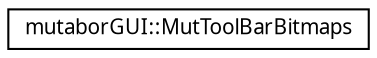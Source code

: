digraph "Grafische Darstellung der Klassenhierarchie"
{
  edge [fontname="Sans",fontsize="10",labelfontname="Sans",labelfontsize="10"];
  node [fontname="Sans",fontsize="10",shape=record];
  rankdir="LR";
  Node0 [label="mutaborGUI::MutToolBarBitmaps",height=0.2,width=0.4,color="black", fillcolor="white", style="filled",URL="$de/d75/classmutaborGUI_1_1MutToolBarBitmaps.html",tooltip="Toolbar bitmaps. "];
}
